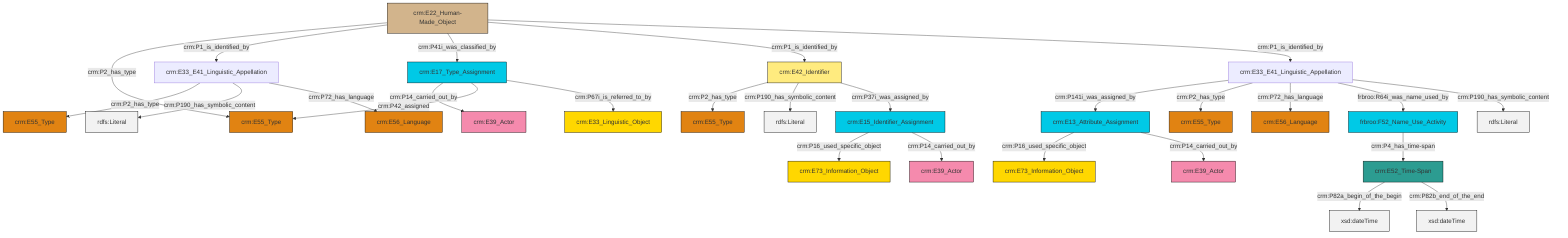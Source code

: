 graph TD
classDef Literal fill:#f2f2f2,stroke:#000000;
classDef CRM_Entity fill:#FFFFFF,stroke:#000000;
classDef Temporal_Entity fill:#00C9E6, stroke:#000000;
classDef Type fill:#E18312, stroke:#000000;
classDef Time-Span fill:#2C9C91, stroke:#000000;
classDef Appellation fill:#FFEB7F, stroke:#000000;
classDef Place fill:#008836, stroke:#000000;
classDef Persistent_Item fill:#B266B2, stroke:#000000;
classDef Conceptual_Object fill:#FFD700, stroke:#000000;
classDef Physical_Thing fill:#D2B48C, stroke:#000000;
classDef Actor fill:#f58aad, stroke:#000000;
classDef PC_Classes fill:#4ce600, stroke:#000000;
classDef Multi fill:#cccccc,stroke:#000000;

0["crm:E17_Type_Assignment"]:::Temporal_Entity -->|crm:P14_carried_out_by| 1["crm:E39_Actor"]:::Actor
2["crm:E33_E41_Linguistic_Appellation"]:::Default -->|crm:P141i_was_assigned_by| 3["crm:E13_Attribute_Assignment"]:::Temporal_Entity
2["crm:E33_E41_Linguistic_Appellation"]:::Default -->|crm:P2_has_type| 6["crm:E55_Type"]:::Type
7["crm:E15_Identifier_Assignment"]:::Temporal_Entity -->|crm:P16_used_specific_object| 8["crm:E73_Information_Object"]:::Conceptual_Object
0["crm:E17_Type_Assignment"]:::Temporal_Entity -->|crm:P42_assigned| 13["crm:E55_Type"]:::Type
14["crm:E42_Identifier"]:::Appellation -->|crm:P2_has_type| 4["crm:E55_Type"]:::Type
0["crm:E17_Type_Assignment"]:::Temporal_Entity -->|crm:P67i_is_referred_to_by| 17["crm:E33_Linguistic_Object"]:::Conceptual_Object
11["frbroo:F52_Name_Use_Activity"]:::Temporal_Entity -->|crm:P4_has_time-span| 18["crm:E52_Time-Span"]:::Time-Span
3["crm:E13_Attribute_Assignment"]:::Temporal_Entity -->|crm:P16_used_specific_object| 19["crm:E73_Information_Object"]:::Conceptual_Object
20["crm:E22_Human-Made_Object"]:::Physical_Thing -->|crm:P2_has_type| 13["crm:E55_Type"]:::Type
21["crm:E33_E41_Linguistic_Appellation"]:::Default -->|crm:P2_has_type| 22["crm:E55_Type"]:::Type
20["crm:E22_Human-Made_Object"]:::Physical_Thing -->|crm:P1_is_identified_by| 21["crm:E33_E41_Linguistic_Appellation"]:::Default
7["crm:E15_Identifier_Assignment"]:::Temporal_Entity -->|crm:P14_carried_out_by| 24["crm:E39_Actor"]:::Actor
14["crm:E42_Identifier"]:::Appellation -->|crm:P190_has_symbolic_content| 30[rdfs:Literal]:::Literal
3["crm:E13_Attribute_Assignment"]:::Temporal_Entity -->|crm:P14_carried_out_by| 9["crm:E39_Actor"]:::Actor
18["crm:E52_Time-Span"]:::Time-Span -->|crm:P82a_begin_of_the_begin| 36[xsd:dateTime]:::Literal
18["crm:E52_Time-Span"]:::Time-Span -->|crm:P82b_end_of_the_end| 37[xsd:dateTime]:::Literal
14["crm:E42_Identifier"]:::Appellation -->|crm:P37i_was_assigned_by| 7["crm:E15_Identifier_Assignment"]:::Temporal_Entity
2["crm:E33_E41_Linguistic_Appellation"]:::Default -->|crm:P72_has_language| 39["crm:E56_Language"]:::Type
2["crm:E33_E41_Linguistic_Appellation"]:::Default -->|frbroo:R64i_was_name_used_by| 11["frbroo:F52_Name_Use_Activity"]:::Temporal_Entity
20["crm:E22_Human-Made_Object"]:::Physical_Thing -->|crm:P41i_was_classified_by| 0["crm:E17_Type_Assignment"]:::Temporal_Entity
21["crm:E33_E41_Linguistic_Appellation"]:::Default -->|crm:P190_has_symbolic_content| 42[rdfs:Literal]:::Literal
2["crm:E33_E41_Linguistic_Appellation"]:::Default -->|crm:P190_has_symbolic_content| 46[rdfs:Literal]:::Literal
20["crm:E22_Human-Made_Object"]:::Physical_Thing -->|crm:P1_is_identified_by| 14["crm:E42_Identifier"]:::Appellation
21["crm:E33_E41_Linguistic_Appellation"]:::Default -->|crm:P72_has_language| 26["crm:E56_Language"]:::Type
20["crm:E22_Human-Made_Object"]:::Physical_Thing -->|crm:P1_is_identified_by| 2["crm:E33_E41_Linguistic_Appellation"]:::Default